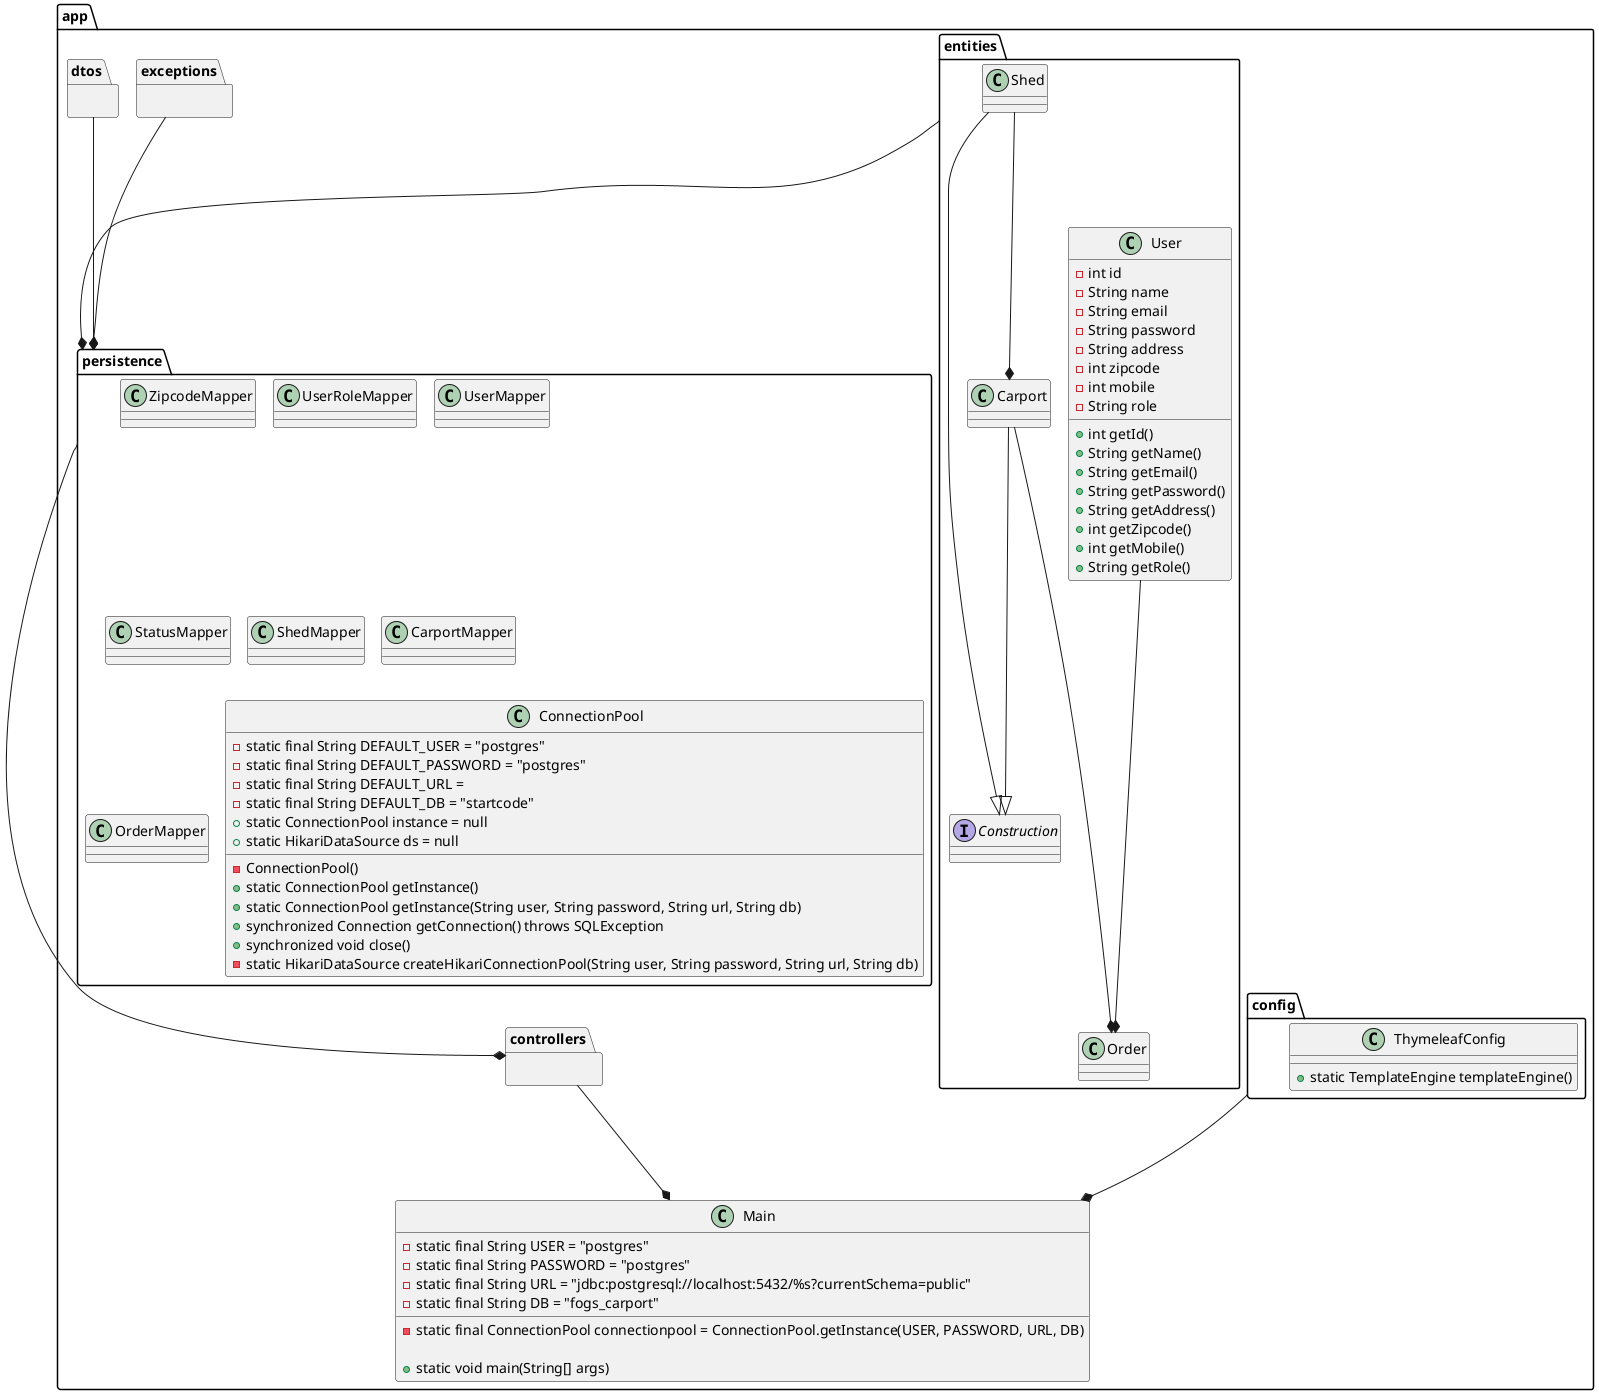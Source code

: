 @startuml
'https://plantuml.com/class-diagram
package app {

class Main {
    - static final String USER = "postgres"
    - static final String PASSWORD = "postgres"
    - static final String URL = "jdbc:postgresql://localhost:5432/%s?currentSchema=public"
    - static final String DB = "fogs_carport"

    - static final ConnectionPool connectionpool = ConnectionPool.getInstance(USER, PASSWORD, URL, DB)

    + static void main(String[] args)
}

package config {
class ThymeleafConfig{
    + static TemplateEngine templateEngine()
}
}

package controllers {
}

package dtos {
}

package entities {
class User{
- int id
- String name
- String email
- String password
- String address
- int zipcode
- int mobile
- String role

+ int getId()
+ String getName()
+ String getEmail()
+ String getPassword()
+ String getAddress()
+ int getZipcode()
+ int getMobile()
+ String getRole()
}

interface Construction{}

class Shed{}

class Carport{}

class Order{}

'Connections
Shed ----* Carport
Carport ----* Order
User ----* Order
Shed ---|> Construction
Carport ---|> Construction
}

package exceptions {
}

package persistence {

class ZipcodeMapper{
}

class UserRoleMapper{
}

class UserMapper{
}

class StatusMapper{
}

class ShedMapper{
}

class CarportMapper{
}

class OrderMapper{
}

class ConnectionPool{
    - static final String DEFAULT_USER = "postgres"
    - static final String DEFAULT_PASSWORD = "postgres"
    - static final String DEFAULT_URL =
    - static final String DEFAULT_DB = "startcode"
    + static ConnectionPool instance = null
    + static HikariDataSource ds = null
    - ConnectionPool()
    + static ConnectionPool getInstance()
    + static ConnectionPool getInstance(String user, String password, String url, String db)
    + synchronized Connection getConnection() throws SQLException
    + synchronized void close()
    - static HikariDataSource createHikariConnectionPool(String user, String password, String url, String db)
}

}

'Connections
exceptions ----* persistence
dtos ----* persistence
entities ----* persistence
persistence ----* controllers
config ----* Main
controllers ----* Main
}
!pragma layout smetana
@enduml